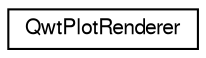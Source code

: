 digraph G
{
  edge [fontname="FreeSans",fontsize="10",labelfontname="FreeSans",labelfontsize="10"];
  node [fontname="FreeSans",fontsize="10",shape=record];
  rankdir="LR";
  Node1 [label="QwtPlotRenderer",height=0.2,width=0.4,color="black", fillcolor="white", style="filled",URL="$class_qwt_plot_renderer.html",tooltip="Renderer for exporting a plot to a document, a printer or anything else, that is supported by QPainte..."];
}

